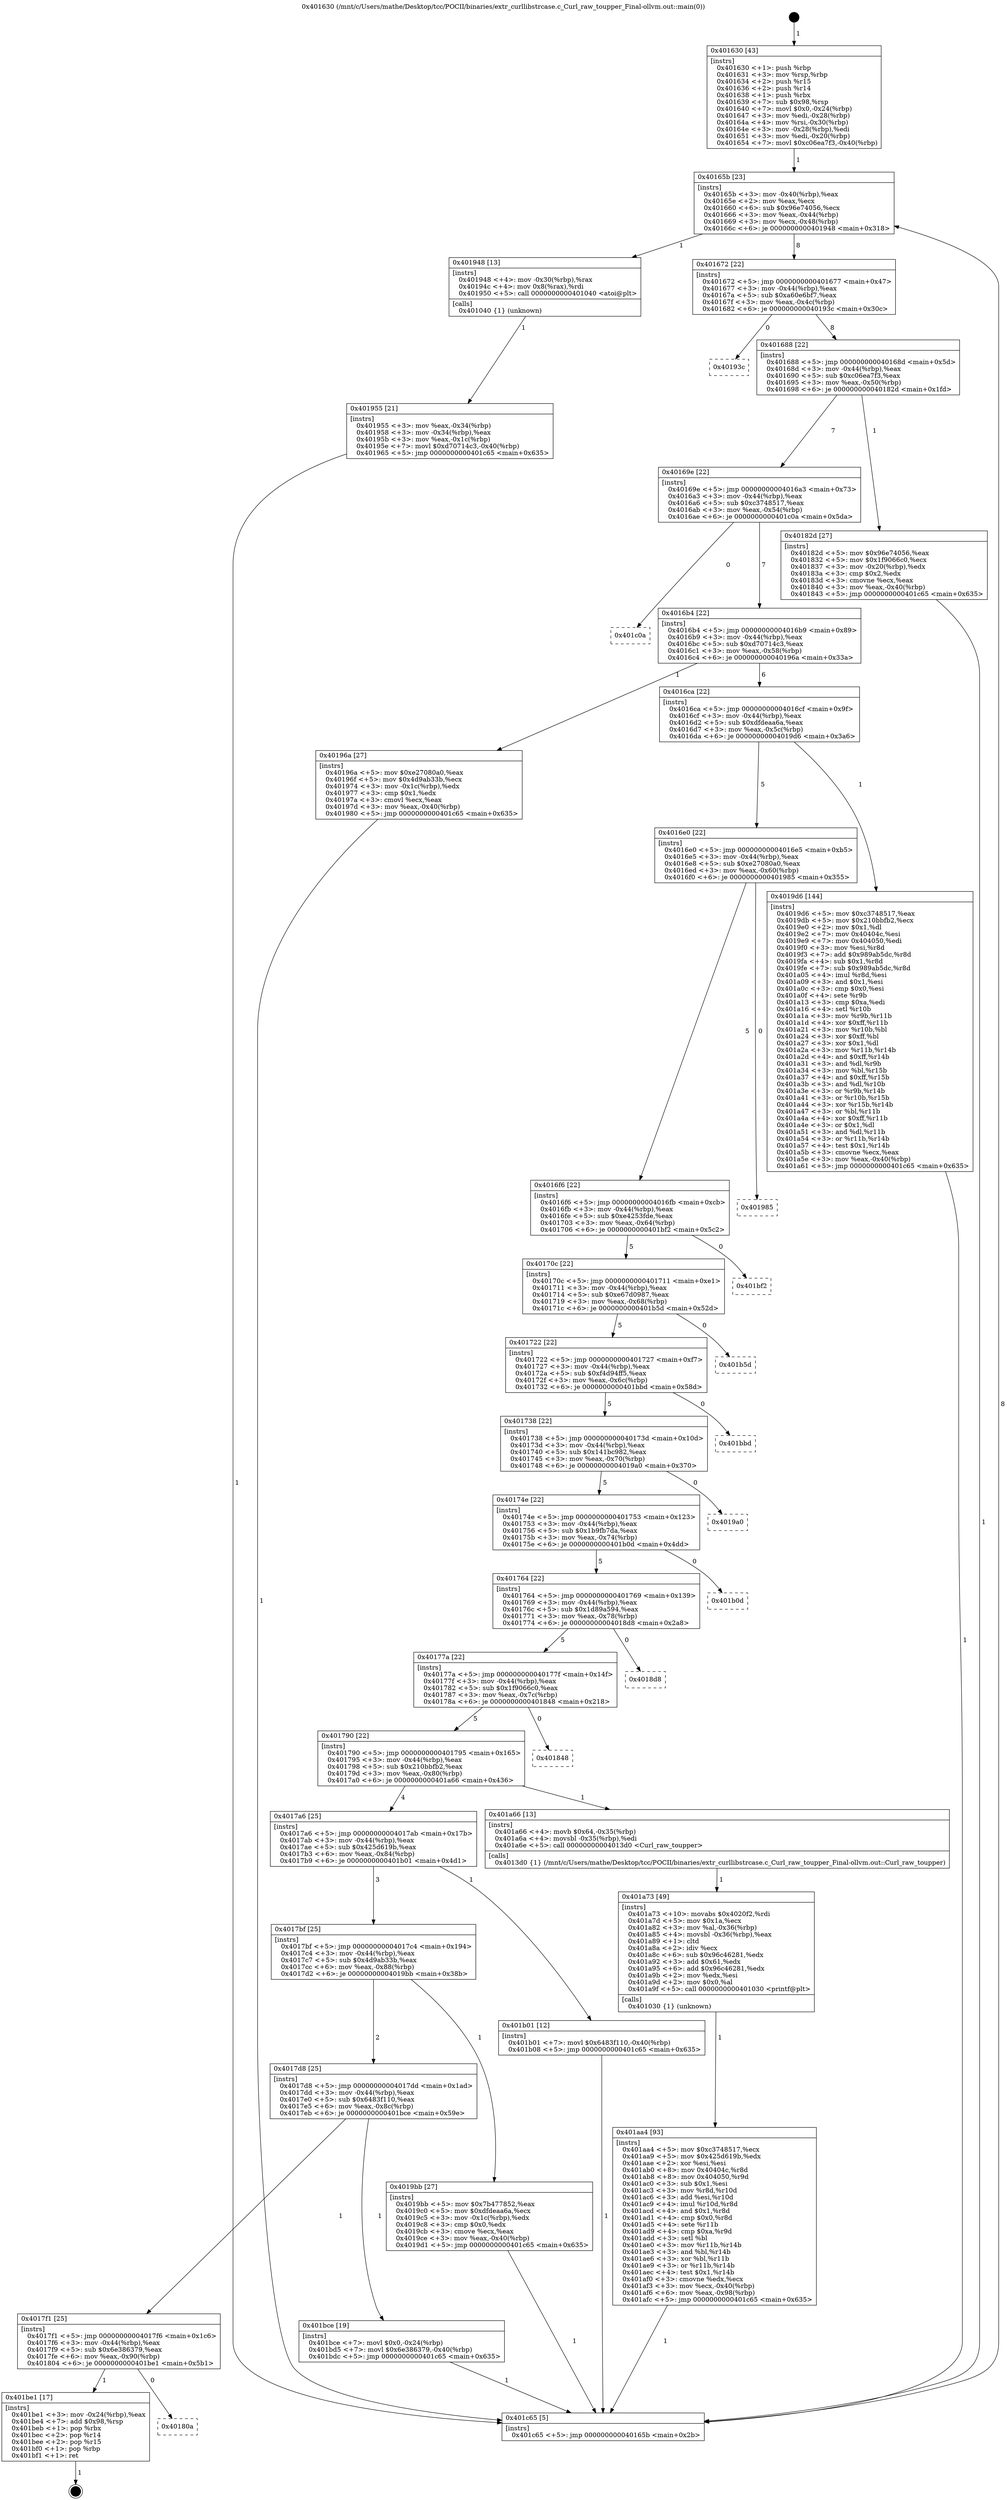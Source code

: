 digraph "0x401630" {
  label = "0x401630 (/mnt/c/Users/mathe/Desktop/tcc/POCII/binaries/extr_curllibstrcase.c_Curl_raw_toupper_Final-ollvm.out::main(0))"
  labelloc = "t"
  node[shape=record]

  Entry [label="",width=0.3,height=0.3,shape=circle,fillcolor=black,style=filled]
  "0x40165b" [label="{
     0x40165b [23]\l
     | [instrs]\l
     &nbsp;&nbsp;0x40165b \<+3\>: mov -0x40(%rbp),%eax\l
     &nbsp;&nbsp;0x40165e \<+2\>: mov %eax,%ecx\l
     &nbsp;&nbsp;0x401660 \<+6\>: sub $0x96e74056,%ecx\l
     &nbsp;&nbsp;0x401666 \<+3\>: mov %eax,-0x44(%rbp)\l
     &nbsp;&nbsp;0x401669 \<+3\>: mov %ecx,-0x48(%rbp)\l
     &nbsp;&nbsp;0x40166c \<+6\>: je 0000000000401948 \<main+0x318\>\l
  }"]
  "0x401948" [label="{
     0x401948 [13]\l
     | [instrs]\l
     &nbsp;&nbsp;0x401948 \<+4\>: mov -0x30(%rbp),%rax\l
     &nbsp;&nbsp;0x40194c \<+4\>: mov 0x8(%rax),%rdi\l
     &nbsp;&nbsp;0x401950 \<+5\>: call 0000000000401040 \<atoi@plt\>\l
     | [calls]\l
     &nbsp;&nbsp;0x401040 \{1\} (unknown)\l
  }"]
  "0x401672" [label="{
     0x401672 [22]\l
     | [instrs]\l
     &nbsp;&nbsp;0x401672 \<+5\>: jmp 0000000000401677 \<main+0x47\>\l
     &nbsp;&nbsp;0x401677 \<+3\>: mov -0x44(%rbp),%eax\l
     &nbsp;&nbsp;0x40167a \<+5\>: sub $0xa60e6bf7,%eax\l
     &nbsp;&nbsp;0x40167f \<+3\>: mov %eax,-0x4c(%rbp)\l
     &nbsp;&nbsp;0x401682 \<+6\>: je 000000000040193c \<main+0x30c\>\l
  }"]
  Exit [label="",width=0.3,height=0.3,shape=circle,fillcolor=black,style=filled,peripheries=2]
  "0x40193c" [label="{
     0x40193c\l
  }", style=dashed]
  "0x401688" [label="{
     0x401688 [22]\l
     | [instrs]\l
     &nbsp;&nbsp;0x401688 \<+5\>: jmp 000000000040168d \<main+0x5d\>\l
     &nbsp;&nbsp;0x40168d \<+3\>: mov -0x44(%rbp),%eax\l
     &nbsp;&nbsp;0x401690 \<+5\>: sub $0xc06ea7f3,%eax\l
     &nbsp;&nbsp;0x401695 \<+3\>: mov %eax,-0x50(%rbp)\l
     &nbsp;&nbsp;0x401698 \<+6\>: je 000000000040182d \<main+0x1fd\>\l
  }"]
  "0x40180a" [label="{
     0x40180a\l
  }", style=dashed]
  "0x40182d" [label="{
     0x40182d [27]\l
     | [instrs]\l
     &nbsp;&nbsp;0x40182d \<+5\>: mov $0x96e74056,%eax\l
     &nbsp;&nbsp;0x401832 \<+5\>: mov $0x1f9066c0,%ecx\l
     &nbsp;&nbsp;0x401837 \<+3\>: mov -0x20(%rbp),%edx\l
     &nbsp;&nbsp;0x40183a \<+3\>: cmp $0x2,%edx\l
     &nbsp;&nbsp;0x40183d \<+3\>: cmovne %ecx,%eax\l
     &nbsp;&nbsp;0x401840 \<+3\>: mov %eax,-0x40(%rbp)\l
     &nbsp;&nbsp;0x401843 \<+5\>: jmp 0000000000401c65 \<main+0x635\>\l
  }"]
  "0x40169e" [label="{
     0x40169e [22]\l
     | [instrs]\l
     &nbsp;&nbsp;0x40169e \<+5\>: jmp 00000000004016a3 \<main+0x73\>\l
     &nbsp;&nbsp;0x4016a3 \<+3\>: mov -0x44(%rbp),%eax\l
     &nbsp;&nbsp;0x4016a6 \<+5\>: sub $0xc3748517,%eax\l
     &nbsp;&nbsp;0x4016ab \<+3\>: mov %eax,-0x54(%rbp)\l
     &nbsp;&nbsp;0x4016ae \<+6\>: je 0000000000401c0a \<main+0x5da\>\l
  }"]
  "0x401c65" [label="{
     0x401c65 [5]\l
     | [instrs]\l
     &nbsp;&nbsp;0x401c65 \<+5\>: jmp 000000000040165b \<main+0x2b\>\l
  }"]
  "0x401630" [label="{
     0x401630 [43]\l
     | [instrs]\l
     &nbsp;&nbsp;0x401630 \<+1\>: push %rbp\l
     &nbsp;&nbsp;0x401631 \<+3\>: mov %rsp,%rbp\l
     &nbsp;&nbsp;0x401634 \<+2\>: push %r15\l
     &nbsp;&nbsp;0x401636 \<+2\>: push %r14\l
     &nbsp;&nbsp;0x401638 \<+1\>: push %rbx\l
     &nbsp;&nbsp;0x401639 \<+7\>: sub $0x98,%rsp\l
     &nbsp;&nbsp;0x401640 \<+7\>: movl $0x0,-0x24(%rbp)\l
     &nbsp;&nbsp;0x401647 \<+3\>: mov %edi,-0x28(%rbp)\l
     &nbsp;&nbsp;0x40164a \<+4\>: mov %rsi,-0x30(%rbp)\l
     &nbsp;&nbsp;0x40164e \<+3\>: mov -0x28(%rbp),%edi\l
     &nbsp;&nbsp;0x401651 \<+3\>: mov %edi,-0x20(%rbp)\l
     &nbsp;&nbsp;0x401654 \<+7\>: movl $0xc06ea7f3,-0x40(%rbp)\l
  }"]
  "0x401955" [label="{
     0x401955 [21]\l
     | [instrs]\l
     &nbsp;&nbsp;0x401955 \<+3\>: mov %eax,-0x34(%rbp)\l
     &nbsp;&nbsp;0x401958 \<+3\>: mov -0x34(%rbp),%eax\l
     &nbsp;&nbsp;0x40195b \<+3\>: mov %eax,-0x1c(%rbp)\l
     &nbsp;&nbsp;0x40195e \<+7\>: movl $0xd70714c3,-0x40(%rbp)\l
     &nbsp;&nbsp;0x401965 \<+5\>: jmp 0000000000401c65 \<main+0x635\>\l
  }"]
  "0x401be1" [label="{
     0x401be1 [17]\l
     | [instrs]\l
     &nbsp;&nbsp;0x401be1 \<+3\>: mov -0x24(%rbp),%eax\l
     &nbsp;&nbsp;0x401be4 \<+7\>: add $0x98,%rsp\l
     &nbsp;&nbsp;0x401beb \<+1\>: pop %rbx\l
     &nbsp;&nbsp;0x401bec \<+2\>: pop %r14\l
     &nbsp;&nbsp;0x401bee \<+2\>: pop %r15\l
     &nbsp;&nbsp;0x401bf0 \<+1\>: pop %rbp\l
     &nbsp;&nbsp;0x401bf1 \<+1\>: ret\l
  }"]
  "0x401c0a" [label="{
     0x401c0a\l
  }", style=dashed]
  "0x4016b4" [label="{
     0x4016b4 [22]\l
     | [instrs]\l
     &nbsp;&nbsp;0x4016b4 \<+5\>: jmp 00000000004016b9 \<main+0x89\>\l
     &nbsp;&nbsp;0x4016b9 \<+3\>: mov -0x44(%rbp),%eax\l
     &nbsp;&nbsp;0x4016bc \<+5\>: sub $0xd70714c3,%eax\l
     &nbsp;&nbsp;0x4016c1 \<+3\>: mov %eax,-0x58(%rbp)\l
     &nbsp;&nbsp;0x4016c4 \<+6\>: je 000000000040196a \<main+0x33a\>\l
  }"]
  "0x4017f1" [label="{
     0x4017f1 [25]\l
     | [instrs]\l
     &nbsp;&nbsp;0x4017f1 \<+5\>: jmp 00000000004017f6 \<main+0x1c6\>\l
     &nbsp;&nbsp;0x4017f6 \<+3\>: mov -0x44(%rbp),%eax\l
     &nbsp;&nbsp;0x4017f9 \<+5\>: sub $0x6e386379,%eax\l
     &nbsp;&nbsp;0x4017fe \<+6\>: mov %eax,-0x90(%rbp)\l
     &nbsp;&nbsp;0x401804 \<+6\>: je 0000000000401be1 \<main+0x5b1\>\l
  }"]
  "0x40196a" [label="{
     0x40196a [27]\l
     | [instrs]\l
     &nbsp;&nbsp;0x40196a \<+5\>: mov $0xe27080a0,%eax\l
     &nbsp;&nbsp;0x40196f \<+5\>: mov $0x4d9ab33b,%ecx\l
     &nbsp;&nbsp;0x401974 \<+3\>: mov -0x1c(%rbp),%edx\l
     &nbsp;&nbsp;0x401977 \<+3\>: cmp $0x1,%edx\l
     &nbsp;&nbsp;0x40197a \<+3\>: cmovl %ecx,%eax\l
     &nbsp;&nbsp;0x40197d \<+3\>: mov %eax,-0x40(%rbp)\l
     &nbsp;&nbsp;0x401980 \<+5\>: jmp 0000000000401c65 \<main+0x635\>\l
  }"]
  "0x4016ca" [label="{
     0x4016ca [22]\l
     | [instrs]\l
     &nbsp;&nbsp;0x4016ca \<+5\>: jmp 00000000004016cf \<main+0x9f\>\l
     &nbsp;&nbsp;0x4016cf \<+3\>: mov -0x44(%rbp),%eax\l
     &nbsp;&nbsp;0x4016d2 \<+5\>: sub $0xdfdeaa6a,%eax\l
     &nbsp;&nbsp;0x4016d7 \<+3\>: mov %eax,-0x5c(%rbp)\l
     &nbsp;&nbsp;0x4016da \<+6\>: je 00000000004019d6 \<main+0x3a6\>\l
  }"]
  "0x401bce" [label="{
     0x401bce [19]\l
     | [instrs]\l
     &nbsp;&nbsp;0x401bce \<+7\>: movl $0x0,-0x24(%rbp)\l
     &nbsp;&nbsp;0x401bd5 \<+7\>: movl $0x6e386379,-0x40(%rbp)\l
     &nbsp;&nbsp;0x401bdc \<+5\>: jmp 0000000000401c65 \<main+0x635\>\l
  }"]
  "0x4019d6" [label="{
     0x4019d6 [144]\l
     | [instrs]\l
     &nbsp;&nbsp;0x4019d6 \<+5\>: mov $0xc3748517,%eax\l
     &nbsp;&nbsp;0x4019db \<+5\>: mov $0x210bbfb2,%ecx\l
     &nbsp;&nbsp;0x4019e0 \<+2\>: mov $0x1,%dl\l
     &nbsp;&nbsp;0x4019e2 \<+7\>: mov 0x40404c,%esi\l
     &nbsp;&nbsp;0x4019e9 \<+7\>: mov 0x404050,%edi\l
     &nbsp;&nbsp;0x4019f0 \<+3\>: mov %esi,%r8d\l
     &nbsp;&nbsp;0x4019f3 \<+7\>: add $0x989ab5dc,%r8d\l
     &nbsp;&nbsp;0x4019fa \<+4\>: sub $0x1,%r8d\l
     &nbsp;&nbsp;0x4019fe \<+7\>: sub $0x989ab5dc,%r8d\l
     &nbsp;&nbsp;0x401a05 \<+4\>: imul %r8d,%esi\l
     &nbsp;&nbsp;0x401a09 \<+3\>: and $0x1,%esi\l
     &nbsp;&nbsp;0x401a0c \<+3\>: cmp $0x0,%esi\l
     &nbsp;&nbsp;0x401a0f \<+4\>: sete %r9b\l
     &nbsp;&nbsp;0x401a13 \<+3\>: cmp $0xa,%edi\l
     &nbsp;&nbsp;0x401a16 \<+4\>: setl %r10b\l
     &nbsp;&nbsp;0x401a1a \<+3\>: mov %r9b,%r11b\l
     &nbsp;&nbsp;0x401a1d \<+4\>: xor $0xff,%r11b\l
     &nbsp;&nbsp;0x401a21 \<+3\>: mov %r10b,%bl\l
     &nbsp;&nbsp;0x401a24 \<+3\>: xor $0xff,%bl\l
     &nbsp;&nbsp;0x401a27 \<+3\>: xor $0x1,%dl\l
     &nbsp;&nbsp;0x401a2a \<+3\>: mov %r11b,%r14b\l
     &nbsp;&nbsp;0x401a2d \<+4\>: and $0xff,%r14b\l
     &nbsp;&nbsp;0x401a31 \<+3\>: and %dl,%r9b\l
     &nbsp;&nbsp;0x401a34 \<+3\>: mov %bl,%r15b\l
     &nbsp;&nbsp;0x401a37 \<+4\>: and $0xff,%r15b\l
     &nbsp;&nbsp;0x401a3b \<+3\>: and %dl,%r10b\l
     &nbsp;&nbsp;0x401a3e \<+3\>: or %r9b,%r14b\l
     &nbsp;&nbsp;0x401a41 \<+3\>: or %r10b,%r15b\l
     &nbsp;&nbsp;0x401a44 \<+3\>: xor %r15b,%r14b\l
     &nbsp;&nbsp;0x401a47 \<+3\>: or %bl,%r11b\l
     &nbsp;&nbsp;0x401a4a \<+4\>: xor $0xff,%r11b\l
     &nbsp;&nbsp;0x401a4e \<+3\>: or $0x1,%dl\l
     &nbsp;&nbsp;0x401a51 \<+3\>: and %dl,%r11b\l
     &nbsp;&nbsp;0x401a54 \<+3\>: or %r11b,%r14b\l
     &nbsp;&nbsp;0x401a57 \<+4\>: test $0x1,%r14b\l
     &nbsp;&nbsp;0x401a5b \<+3\>: cmovne %ecx,%eax\l
     &nbsp;&nbsp;0x401a5e \<+3\>: mov %eax,-0x40(%rbp)\l
     &nbsp;&nbsp;0x401a61 \<+5\>: jmp 0000000000401c65 \<main+0x635\>\l
  }"]
  "0x4016e0" [label="{
     0x4016e0 [22]\l
     | [instrs]\l
     &nbsp;&nbsp;0x4016e0 \<+5\>: jmp 00000000004016e5 \<main+0xb5\>\l
     &nbsp;&nbsp;0x4016e5 \<+3\>: mov -0x44(%rbp),%eax\l
     &nbsp;&nbsp;0x4016e8 \<+5\>: sub $0xe27080a0,%eax\l
     &nbsp;&nbsp;0x4016ed \<+3\>: mov %eax,-0x60(%rbp)\l
     &nbsp;&nbsp;0x4016f0 \<+6\>: je 0000000000401985 \<main+0x355\>\l
  }"]
  "0x401aa4" [label="{
     0x401aa4 [93]\l
     | [instrs]\l
     &nbsp;&nbsp;0x401aa4 \<+5\>: mov $0xc3748517,%ecx\l
     &nbsp;&nbsp;0x401aa9 \<+5\>: mov $0x425d619b,%edx\l
     &nbsp;&nbsp;0x401aae \<+2\>: xor %esi,%esi\l
     &nbsp;&nbsp;0x401ab0 \<+8\>: mov 0x40404c,%r8d\l
     &nbsp;&nbsp;0x401ab8 \<+8\>: mov 0x404050,%r9d\l
     &nbsp;&nbsp;0x401ac0 \<+3\>: sub $0x1,%esi\l
     &nbsp;&nbsp;0x401ac3 \<+3\>: mov %r8d,%r10d\l
     &nbsp;&nbsp;0x401ac6 \<+3\>: add %esi,%r10d\l
     &nbsp;&nbsp;0x401ac9 \<+4\>: imul %r10d,%r8d\l
     &nbsp;&nbsp;0x401acd \<+4\>: and $0x1,%r8d\l
     &nbsp;&nbsp;0x401ad1 \<+4\>: cmp $0x0,%r8d\l
     &nbsp;&nbsp;0x401ad5 \<+4\>: sete %r11b\l
     &nbsp;&nbsp;0x401ad9 \<+4\>: cmp $0xa,%r9d\l
     &nbsp;&nbsp;0x401add \<+3\>: setl %bl\l
     &nbsp;&nbsp;0x401ae0 \<+3\>: mov %r11b,%r14b\l
     &nbsp;&nbsp;0x401ae3 \<+3\>: and %bl,%r14b\l
     &nbsp;&nbsp;0x401ae6 \<+3\>: xor %bl,%r11b\l
     &nbsp;&nbsp;0x401ae9 \<+3\>: or %r11b,%r14b\l
     &nbsp;&nbsp;0x401aec \<+4\>: test $0x1,%r14b\l
     &nbsp;&nbsp;0x401af0 \<+3\>: cmovne %edx,%ecx\l
     &nbsp;&nbsp;0x401af3 \<+3\>: mov %ecx,-0x40(%rbp)\l
     &nbsp;&nbsp;0x401af6 \<+6\>: mov %eax,-0x98(%rbp)\l
     &nbsp;&nbsp;0x401afc \<+5\>: jmp 0000000000401c65 \<main+0x635\>\l
  }"]
  "0x401985" [label="{
     0x401985\l
  }", style=dashed]
  "0x4016f6" [label="{
     0x4016f6 [22]\l
     | [instrs]\l
     &nbsp;&nbsp;0x4016f6 \<+5\>: jmp 00000000004016fb \<main+0xcb\>\l
     &nbsp;&nbsp;0x4016fb \<+3\>: mov -0x44(%rbp),%eax\l
     &nbsp;&nbsp;0x4016fe \<+5\>: sub $0xe4253fde,%eax\l
     &nbsp;&nbsp;0x401703 \<+3\>: mov %eax,-0x64(%rbp)\l
     &nbsp;&nbsp;0x401706 \<+6\>: je 0000000000401bf2 \<main+0x5c2\>\l
  }"]
  "0x401a73" [label="{
     0x401a73 [49]\l
     | [instrs]\l
     &nbsp;&nbsp;0x401a73 \<+10\>: movabs $0x4020f2,%rdi\l
     &nbsp;&nbsp;0x401a7d \<+5\>: mov $0x1a,%ecx\l
     &nbsp;&nbsp;0x401a82 \<+3\>: mov %al,-0x36(%rbp)\l
     &nbsp;&nbsp;0x401a85 \<+4\>: movsbl -0x36(%rbp),%eax\l
     &nbsp;&nbsp;0x401a89 \<+1\>: cltd\l
     &nbsp;&nbsp;0x401a8a \<+2\>: idiv %ecx\l
     &nbsp;&nbsp;0x401a8c \<+6\>: sub $0x96c46281,%edx\l
     &nbsp;&nbsp;0x401a92 \<+3\>: add $0x61,%edx\l
     &nbsp;&nbsp;0x401a95 \<+6\>: add $0x96c46281,%edx\l
     &nbsp;&nbsp;0x401a9b \<+2\>: mov %edx,%esi\l
     &nbsp;&nbsp;0x401a9d \<+2\>: mov $0x0,%al\l
     &nbsp;&nbsp;0x401a9f \<+5\>: call 0000000000401030 \<printf@plt\>\l
     | [calls]\l
     &nbsp;&nbsp;0x401030 \{1\} (unknown)\l
  }"]
  "0x401bf2" [label="{
     0x401bf2\l
  }", style=dashed]
  "0x40170c" [label="{
     0x40170c [22]\l
     | [instrs]\l
     &nbsp;&nbsp;0x40170c \<+5\>: jmp 0000000000401711 \<main+0xe1\>\l
     &nbsp;&nbsp;0x401711 \<+3\>: mov -0x44(%rbp),%eax\l
     &nbsp;&nbsp;0x401714 \<+5\>: sub $0xe67d0987,%eax\l
     &nbsp;&nbsp;0x401719 \<+3\>: mov %eax,-0x68(%rbp)\l
     &nbsp;&nbsp;0x40171c \<+6\>: je 0000000000401b5d \<main+0x52d\>\l
  }"]
  "0x4017d8" [label="{
     0x4017d8 [25]\l
     | [instrs]\l
     &nbsp;&nbsp;0x4017d8 \<+5\>: jmp 00000000004017dd \<main+0x1ad\>\l
     &nbsp;&nbsp;0x4017dd \<+3\>: mov -0x44(%rbp),%eax\l
     &nbsp;&nbsp;0x4017e0 \<+5\>: sub $0x6483f110,%eax\l
     &nbsp;&nbsp;0x4017e5 \<+6\>: mov %eax,-0x8c(%rbp)\l
     &nbsp;&nbsp;0x4017eb \<+6\>: je 0000000000401bce \<main+0x59e\>\l
  }"]
  "0x401b5d" [label="{
     0x401b5d\l
  }", style=dashed]
  "0x401722" [label="{
     0x401722 [22]\l
     | [instrs]\l
     &nbsp;&nbsp;0x401722 \<+5\>: jmp 0000000000401727 \<main+0xf7\>\l
     &nbsp;&nbsp;0x401727 \<+3\>: mov -0x44(%rbp),%eax\l
     &nbsp;&nbsp;0x40172a \<+5\>: sub $0xf4d94ff5,%eax\l
     &nbsp;&nbsp;0x40172f \<+3\>: mov %eax,-0x6c(%rbp)\l
     &nbsp;&nbsp;0x401732 \<+6\>: je 0000000000401bbd \<main+0x58d\>\l
  }"]
  "0x4019bb" [label="{
     0x4019bb [27]\l
     | [instrs]\l
     &nbsp;&nbsp;0x4019bb \<+5\>: mov $0x7b477852,%eax\l
     &nbsp;&nbsp;0x4019c0 \<+5\>: mov $0xdfdeaa6a,%ecx\l
     &nbsp;&nbsp;0x4019c5 \<+3\>: mov -0x1c(%rbp),%edx\l
     &nbsp;&nbsp;0x4019c8 \<+3\>: cmp $0x0,%edx\l
     &nbsp;&nbsp;0x4019cb \<+3\>: cmove %ecx,%eax\l
     &nbsp;&nbsp;0x4019ce \<+3\>: mov %eax,-0x40(%rbp)\l
     &nbsp;&nbsp;0x4019d1 \<+5\>: jmp 0000000000401c65 \<main+0x635\>\l
  }"]
  "0x401bbd" [label="{
     0x401bbd\l
  }", style=dashed]
  "0x401738" [label="{
     0x401738 [22]\l
     | [instrs]\l
     &nbsp;&nbsp;0x401738 \<+5\>: jmp 000000000040173d \<main+0x10d\>\l
     &nbsp;&nbsp;0x40173d \<+3\>: mov -0x44(%rbp),%eax\l
     &nbsp;&nbsp;0x401740 \<+5\>: sub $0x141bc982,%eax\l
     &nbsp;&nbsp;0x401745 \<+3\>: mov %eax,-0x70(%rbp)\l
     &nbsp;&nbsp;0x401748 \<+6\>: je 00000000004019a0 \<main+0x370\>\l
  }"]
  "0x4017bf" [label="{
     0x4017bf [25]\l
     | [instrs]\l
     &nbsp;&nbsp;0x4017bf \<+5\>: jmp 00000000004017c4 \<main+0x194\>\l
     &nbsp;&nbsp;0x4017c4 \<+3\>: mov -0x44(%rbp),%eax\l
     &nbsp;&nbsp;0x4017c7 \<+5\>: sub $0x4d9ab33b,%eax\l
     &nbsp;&nbsp;0x4017cc \<+6\>: mov %eax,-0x88(%rbp)\l
     &nbsp;&nbsp;0x4017d2 \<+6\>: je 00000000004019bb \<main+0x38b\>\l
  }"]
  "0x4019a0" [label="{
     0x4019a0\l
  }", style=dashed]
  "0x40174e" [label="{
     0x40174e [22]\l
     | [instrs]\l
     &nbsp;&nbsp;0x40174e \<+5\>: jmp 0000000000401753 \<main+0x123\>\l
     &nbsp;&nbsp;0x401753 \<+3\>: mov -0x44(%rbp),%eax\l
     &nbsp;&nbsp;0x401756 \<+5\>: sub $0x1b9fb7da,%eax\l
     &nbsp;&nbsp;0x40175b \<+3\>: mov %eax,-0x74(%rbp)\l
     &nbsp;&nbsp;0x40175e \<+6\>: je 0000000000401b0d \<main+0x4dd\>\l
  }"]
  "0x401b01" [label="{
     0x401b01 [12]\l
     | [instrs]\l
     &nbsp;&nbsp;0x401b01 \<+7\>: movl $0x6483f110,-0x40(%rbp)\l
     &nbsp;&nbsp;0x401b08 \<+5\>: jmp 0000000000401c65 \<main+0x635\>\l
  }"]
  "0x401b0d" [label="{
     0x401b0d\l
  }", style=dashed]
  "0x401764" [label="{
     0x401764 [22]\l
     | [instrs]\l
     &nbsp;&nbsp;0x401764 \<+5\>: jmp 0000000000401769 \<main+0x139\>\l
     &nbsp;&nbsp;0x401769 \<+3\>: mov -0x44(%rbp),%eax\l
     &nbsp;&nbsp;0x40176c \<+5\>: sub $0x1d89a594,%eax\l
     &nbsp;&nbsp;0x401771 \<+3\>: mov %eax,-0x78(%rbp)\l
     &nbsp;&nbsp;0x401774 \<+6\>: je 00000000004018d8 \<main+0x2a8\>\l
  }"]
  "0x4017a6" [label="{
     0x4017a6 [25]\l
     | [instrs]\l
     &nbsp;&nbsp;0x4017a6 \<+5\>: jmp 00000000004017ab \<main+0x17b\>\l
     &nbsp;&nbsp;0x4017ab \<+3\>: mov -0x44(%rbp),%eax\l
     &nbsp;&nbsp;0x4017ae \<+5\>: sub $0x425d619b,%eax\l
     &nbsp;&nbsp;0x4017b3 \<+6\>: mov %eax,-0x84(%rbp)\l
     &nbsp;&nbsp;0x4017b9 \<+6\>: je 0000000000401b01 \<main+0x4d1\>\l
  }"]
  "0x4018d8" [label="{
     0x4018d8\l
  }", style=dashed]
  "0x40177a" [label="{
     0x40177a [22]\l
     | [instrs]\l
     &nbsp;&nbsp;0x40177a \<+5\>: jmp 000000000040177f \<main+0x14f\>\l
     &nbsp;&nbsp;0x40177f \<+3\>: mov -0x44(%rbp),%eax\l
     &nbsp;&nbsp;0x401782 \<+5\>: sub $0x1f9066c0,%eax\l
     &nbsp;&nbsp;0x401787 \<+3\>: mov %eax,-0x7c(%rbp)\l
     &nbsp;&nbsp;0x40178a \<+6\>: je 0000000000401848 \<main+0x218\>\l
  }"]
  "0x401a66" [label="{
     0x401a66 [13]\l
     | [instrs]\l
     &nbsp;&nbsp;0x401a66 \<+4\>: movb $0x64,-0x35(%rbp)\l
     &nbsp;&nbsp;0x401a6a \<+4\>: movsbl -0x35(%rbp),%edi\l
     &nbsp;&nbsp;0x401a6e \<+5\>: call 00000000004013d0 \<Curl_raw_toupper\>\l
     | [calls]\l
     &nbsp;&nbsp;0x4013d0 \{1\} (/mnt/c/Users/mathe/Desktop/tcc/POCII/binaries/extr_curllibstrcase.c_Curl_raw_toupper_Final-ollvm.out::Curl_raw_toupper)\l
  }"]
  "0x401848" [label="{
     0x401848\l
  }", style=dashed]
  "0x401790" [label="{
     0x401790 [22]\l
     | [instrs]\l
     &nbsp;&nbsp;0x401790 \<+5\>: jmp 0000000000401795 \<main+0x165\>\l
     &nbsp;&nbsp;0x401795 \<+3\>: mov -0x44(%rbp),%eax\l
     &nbsp;&nbsp;0x401798 \<+5\>: sub $0x210bbfb2,%eax\l
     &nbsp;&nbsp;0x40179d \<+3\>: mov %eax,-0x80(%rbp)\l
     &nbsp;&nbsp;0x4017a0 \<+6\>: je 0000000000401a66 \<main+0x436\>\l
  }"]
  Entry -> "0x401630" [label=" 1"]
  "0x40165b" -> "0x401948" [label=" 1"]
  "0x40165b" -> "0x401672" [label=" 8"]
  "0x401be1" -> Exit [label=" 1"]
  "0x401672" -> "0x40193c" [label=" 0"]
  "0x401672" -> "0x401688" [label=" 8"]
  "0x4017f1" -> "0x40180a" [label=" 0"]
  "0x401688" -> "0x40182d" [label=" 1"]
  "0x401688" -> "0x40169e" [label=" 7"]
  "0x40182d" -> "0x401c65" [label=" 1"]
  "0x401630" -> "0x40165b" [label=" 1"]
  "0x401c65" -> "0x40165b" [label=" 8"]
  "0x401948" -> "0x401955" [label=" 1"]
  "0x401955" -> "0x401c65" [label=" 1"]
  "0x4017f1" -> "0x401be1" [label=" 1"]
  "0x40169e" -> "0x401c0a" [label=" 0"]
  "0x40169e" -> "0x4016b4" [label=" 7"]
  "0x401bce" -> "0x401c65" [label=" 1"]
  "0x4016b4" -> "0x40196a" [label=" 1"]
  "0x4016b4" -> "0x4016ca" [label=" 6"]
  "0x40196a" -> "0x401c65" [label=" 1"]
  "0x4017d8" -> "0x4017f1" [label=" 1"]
  "0x4016ca" -> "0x4019d6" [label=" 1"]
  "0x4016ca" -> "0x4016e0" [label=" 5"]
  "0x4017d8" -> "0x401bce" [label=" 1"]
  "0x4016e0" -> "0x401985" [label=" 0"]
  "0x4016e0" -> "0x4016f6" [label=" 5"]
  "0x401b01" -> "0x401c65" [label=" 1"]
  "0x4016f6" -> "0x401bf2" [label=" 0"]
  "0x4016f6" -> "0x40170c" [label=" 5"]
  "0x401aa4" -> "0x401c65" [label=" 1"]
  "0x40170c" -> "0x401b5d" [label=" 0"]
  "0x40170c" -> "0x401722" [label=" 5"]
  "0x401a73" -> "0x401aa4" [label=" 1"]
  "0x401722" -> "0x401bbd" [label=" 0"]
  "0x401722" -> "0x401738" [label=" 5"]
  "0x401a66" -> "0x401a73" [label=" 1"]
  "0x401738" -> "0x4019a0" [label=" 0"]
  "0x401738" -> "0x40174e" [label=" 5"]
  "0x4019bb" -> "0x401c65" [label=" 1"]
  "0x40174e" -> "0x401b0d" [label=" 0"]
  "0x40174e" -> "0x401764" [label=" 5"]
  "0x4017bf" -> "0x4017d8" [label=" 2"]
  "0x401764" -> "0x4018d8" [label=" 0"]
  "0x401764" -> "0x40177a" [label=" 5"]
  "0x4019d6" -> "0x401c65" [label=" 1"]
  "0x40177a" -> "0x401848" [label=" 0"]
  "0x40177a" -> "0x401790" [label=" 5"]
  "0x4017a6" -> "0x4017bf" [label=" 3"]
  "0x401790" -> "0x401a66" [label=" 1"]
  "0x401790" -> "0x4017a6" [label=" 4"]
  "0x4017bf" -> "0x4019bb" [label=" 1"]
  "0x4017a6" -> "0x401b01" [label=" 1"]
}
